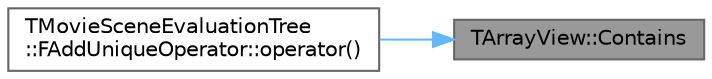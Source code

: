 digraph "TArrayView::Contains"
{
 // INTERACTIVE_SVG=YES
 // LATEX_PDF_SIZE
  bgcolor="transparent";
  edge [fontname=Helvetica,fontsize=10,labelfontname=Helvetica,labelfontsize=10];
  node [fontname=Helvetica,fontsize=10,shape=box,height=0.2,width=0.4];
  rankdir="RL";
  Node1 [id="Node000001",label="TArrayView::Contains",height=0.2,width=0.4,color="gray40", fillcolor="grey60", style="filled", fontcolor="black",tooltip="Checks if this array contains the element."];
  Node1 -> Node2 [id="edge1_Node000001_Node000002",dir="back",color="steelblue1",style="solid",tooltip=" "];
  Node2 [id="Node000002",label="TMovieSceneEvaluationTree\l::FAddUniqueOperator::operator()",height=0.2,width=0.4,color="grey40", fillcolor="white", style="filled",URL="$d4/dcd/structTMovieSceneEvaluationTree_1_1FAddUniqueOperator.html#a966d1a655c6849d0fe73df1d7c5d8fe1",tooltip="Called to invoke the operator for the specified node."];
}
